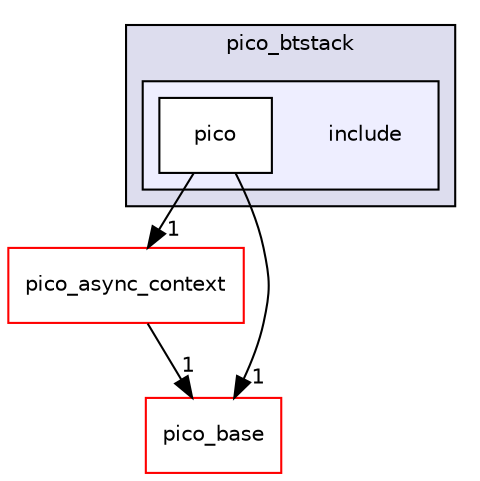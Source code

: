 digraph "pico_btstack/include" {
  compound=true
  node [ fontsize="10", fontname="Helvetica"];
  edge [ labelfontsize="10", labelfontname="Helvetica"];
  subgraph clusterdir_04cc1ddc4da13ea3357771d7606cbdf5 {
    graph [ bgcolor="#ddddee", pencolor="black", label="pico_btstack" fontname="Helvetica", fontsize="10", URL="dir_04cc1ddc4da13ea3357771d7606cbdf5.html"]
  subgraph clusterdir_0c300271f485864adc350c5d848f84c0 {
    graph [ bgcolor="#eeeeff", pencolor="black", label="" URL="dir_0c300271f485864adc350c5d848f84c0.html"];
    dir_0c300271f485864adc350c5d848f84c0 [shape=plaintext label="include"];
    dir_f9672b4949e5e97f03dba3a0ba6bb9b9 [shape=box label="pico" color="black" fillcolor="white" style="filled" URL="dir_f9672b4949e5e97f03dba3a0ba6bb9b9.html"];
  }
  }
  dir_a9bad49c6feb32b30a0489a3284f07a6 [shape=box label="pico_async_context" fillcolor="white" style="filled" color="red" URL="dir_a9bad49c6feb32b30a0489a3284f07a6.html"];
  dir_ee4ba4c32933fd9d1c9bce216e67756d [shape=box label="pico_base" fillcolor="white" style="filled" color="red" URL="dir_ee4ba4c32933fd9d1c9bce216e67756d.html"];
  dir_a9bad49c6feb32b30a0489a3284f07a6->dir_ee4ba4c32933fd9d1c9bce216e67756d [headlabel="1", labeldistance=1.5 headhref="dir_000123_000007.html"];
  dir_f9672b4949e5e97f03dba3a0ba6bb9b9->dir_a9bad49c6feb32b30a0489a3284f07a6 [headlabel="1", labeldistance=1.5 headhref="dir_000133_000123.html"];
  dir_f9672b4949e5e97f03dba3a0ba6bb9b9->dir_ee4ba4c32933fd9d1c9bce216e67756d [headlabel="1", labeldistance=1.5 headhref="dir_000133_000007.html"];
}
